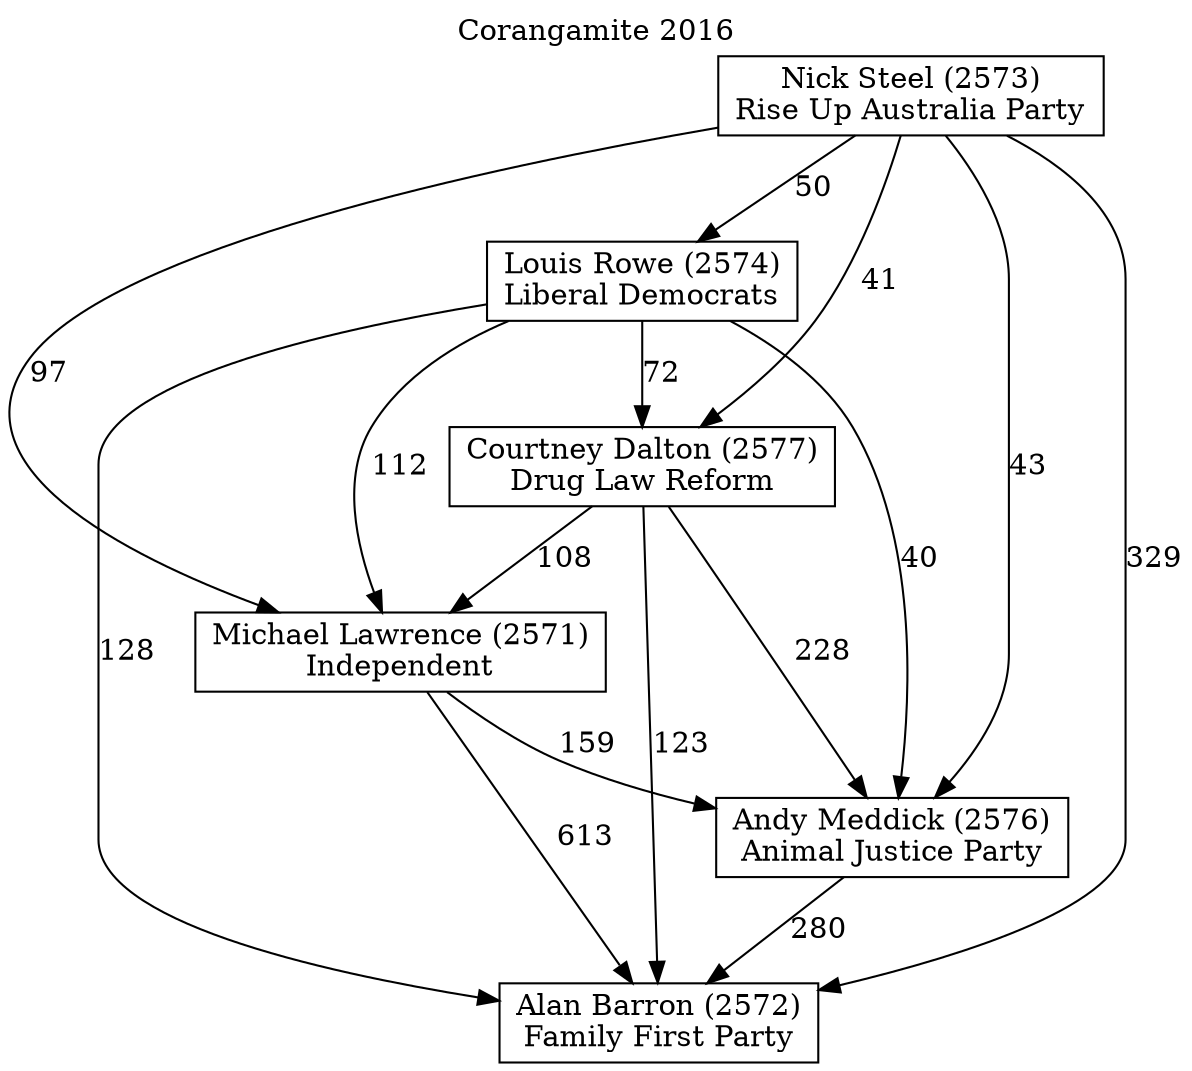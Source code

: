 // House preference flow
digraph "Alan Barron (2572)_Corangamite_2016" {
	graph [label="Corangamite 2016" labelloc=t mclimit=10]
	node [shape=box]
	"Courtney Dalton (2577)" [label="Courtney Dalton (2577)
Drug Law Reform"]
	"Louis Rowe (2574)" [label="Louis Rowe (2574)
Liberal Democrats"]
	"Nick Steel (2573)" [label="Nick Steel (2573)
Rise Up Australia Party"]
	"Andy Meddick (2576)" [label="Andy Meddick (2576)
Animal Justice Party"]
	"Alan Barron (2572)" [label="Alan Barron (2572)
Family First Party"]
	"Michael Lawrence (2571)" [label="Michael Lawrence (2571)
Independent"]
	"Nick Steel (2573)" -> "Michael Lawrence (2571)" [label=97]
	"Louis Rowe (2574)" -> "Michael Lawrence (2571)" [label=112]
	"Courtney Dalton (2577)" -> "Andy Meddick (2576)" [label=228]
	"Courtney Dalton (2577)" -> "Michael Lawrence (2571)" [label=108]
	"Nick Steel (2573)" -> "Andy Meddick (2576)" [label=43]
	"Andy Meddick (2576)" -> "Alan Barron (2572)" [label=280]
	"Nick Steel (2573)" -> "Louis Rowe (2574)" [label=50]
	"Michael Lawrence (2571)" -> "Alan Barron (2572)" [label=613]
	"Louis Rowe (2574)" -> "Courtney Dalton (2577)" [label=72]
	"Louis Rowe (2574)" -> "Alan Barron (2572)" [label=128]
	"Courtney Dalton (2577)" -> "Alan Barron (2572)" [label=123]
	"Nick Steel (2573)" -> "Courtney Dalton (2577)" [label=41]
	"Michael Lawrence (2571)" -> "Andy Meddick (2576)" [label=159]
	"Louis Rowe (2574)" -> "Andy Meddick (2576)" [label=40]
	"Nick Steel (2573)" -> "Alan Barron (2572)" [label=329]
}
